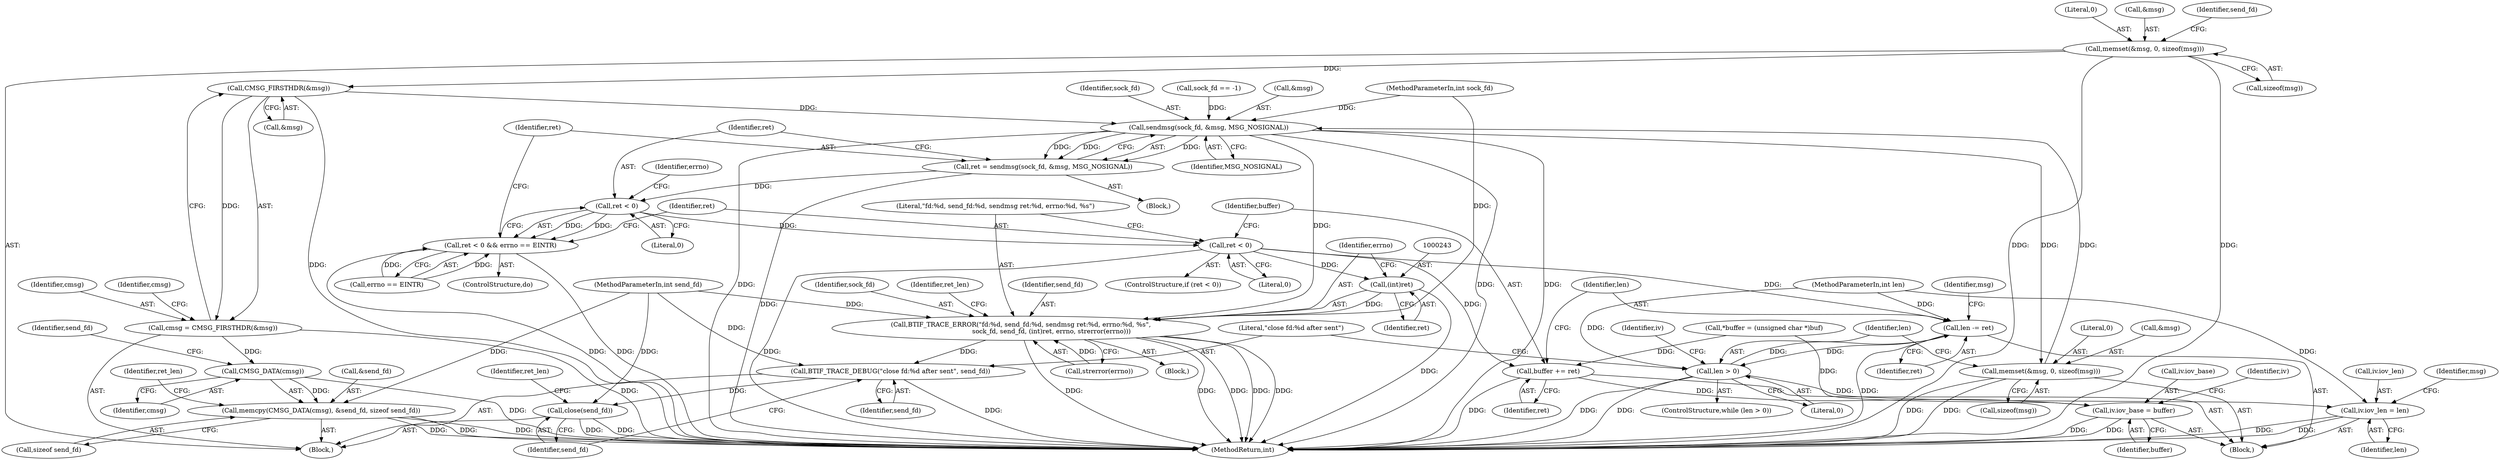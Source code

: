 digraph "0_Android_472271b153c5dc53c28beac55480a8d8434b2d5c_47@API" {
"1000114" [label="(Call,memset(&msg, 0, sizeof(msg)))"];
"1000153" [label="(Call,CMSG_FIRSTHDR(&msg))"];
"1000151" [label="(Call,cmsg = CMSG_FIRSTHDR(&msg))"];
"1000174" [label="(Call,CMSG_DATA(cmsg))"];
"1000173" [label="(Call,memcpy(CMSG_DATA(cmsg), &send_fd, sizeof send_fd))"];
"1000221" [label="(Call,sendmsg(sock_fd, &msg, MSG_NOSIGNAL))"];
"1000219" [label="(Call,ret = sendmsg(sock_fd, &msg, MSG_NOSIGNAL))"];
"1000227" [label="(Call,ret < 0)"];
"1000226" [label="(Call,ret < 0 && errno == EINTR)"];
"1000234" [label="(Call,ret < 0)"];
"1000242" [label="(Call,(int)ret)"];
"1000238" [label="(Call,BTIF_TRACE_ERROR(\"fd:%d, send_fd:%d, sendmsg ret:%d, errno:%d, %s\",\n                              sock_fd, send_fd, (int)ret, errno, strerror(errno)))"];
"1000265" [label="(Call,BTIF_TRACE_DEBUG(\"close fd:%d after sent\", send_fd))"];
"1000268" [label="(Call,close(send_fd))"];
"1000253" [label="(Call,buffer += ret)"];
"1000196" [label="(Call,iv.iov_base = buffer)"];
"1000256" [label="(Call,len -= ret)"];
"1000185" [label="(Call,len > 0)"];
"1000201" [label="(Call,iv.iov_len = len)"];
"1000259" [label="(Call,memset(&msg, 0, sizeof(msg)))"];
"1000241" [label="(Identifier,send_fd)"];
"1000205" [label="(Identifier,len)"];
"1000114" [label="(Call,memset(&msg, 0, sizeof(msg)))"];
"1000271" [label="(Identifier,ret_len)"];
"1000266" [label="(Literal,\"close fd:%d after sent\")"];
"1000186" [label="(Identifier,len)"];
"1000221" [label="(Call,sendmsg(sock_fd, &msg, MSG_NOSIGNAL))"];
"1000201" [label="(Call,iv.iov_len = len)"];
"1000184" [label="(ControlStructure,while (len > 0))"];
"1000263" [label="(Call,sizeof(msg))"];
"1000151" [label="(Call,cmsg = CMSG_FIRSTHDR(&msg))"];
"1000217" [label="(ControlStructure,do)"];
"1000268" [label="(Call,close(send_fd))"];
"1000227" [label="(Call,ret < 0)"];
"1000228" [label="(Identifier,ret)"];
"1000226" [label="(Call,ret < 0 && errno == EINTR)"];
"1000239" [label="(Literal,\"fd:%d, send_fd:%d, sendmsg ret:%d, errno:%d, %s\")"];
"1000260" [label="(Call,&msg)"];
"1000219" [label="(Call,ret = sendmsg(sock_fd, &msg, MSG_NOSIGNAL))"];
"1000117" [label="(Literal,0)"];
"1000104" [label="(MethodParameterIn,int send_fd)"];
"1000245" [label="(Identifier,errno)"];
"1000174" [label="(Call,CMSG_DATA(cmsg))"];
"1000229" [label="(Literal,0)"];
"1000178" [label="(Call,sizeof send_fd)"];
"1000262" [label="(Literal,0)"];
"1000272" [label="(MethodReturn,int)"];
"1000230" [label="(Call,errno == EINTR)"];
"1000246" [label="(Call,strerror(errno))"];
"1000240" [label="(Identifier,sock_fd)"];
"1000101" [label="(MethodParameterIn,int sock_fd)"];
"1000177" [label="(Identifier,send_fd)"];
"1000196" [label="(Call,iv.iov_base = buffer)"];
"1000115" [label="(Call,&msg)"];
"1000188" [label="(Block,)"];
"1000234" [label="(Call,ret < 0)"];
"1000261" [label="(Identifier,msg)"];
"1000225" [label="(Identifier,MSG_NOSIGNAL)"];
"1000235" [label="(Identifier,ret)"];
"1000124" [label="(Identifier,send_fd)"];
"1000187" [label="(Literal,0)"];
"1000220" [label="(Identifier,ret)"];
"1000200" [label="(Identifier,buffer)"];
"1000231" [label="(Identifier,errno)"];
"1000103" [label="(MethodParameterIn,int len)"];
"1000152" [label="(Identifier,cmsg)"];
"1000237" [label="(Block,)"];
"1000185" [label="(Call,len > 0)"];
"1000175" [label="(Identifier,cmsg)"];
"1000259" [label="(Call,memset(&msg, 0, sizeof(msg)))"];
"1000203" [label="(Identifier,iv)"];
"1000176" [label="(Call,&send_fd)"];
"1000208" [label="(Identifier,msg)"];
"1000173" [label="(Call,memcpy(CMSG_DATA(cmsg), &send_fd, sizeof send_fd))"];
"1000118" [label="(Call,sizeof(msg))"];
"1000238" [label="(Call,BTIF_TRACE_ERROR(\"fd:%d, send_fd:%d, sendmsg ret:%d, errno:%d, %s\",\n                              sock_fd, send_fd, (int)ret, errno, strerror(errno)))"];
"1000244" [label="(Identifier,ret)"];
"1000256" [label="(Call,len -= ret)"];
"1000158" [label="(Identifier,cmsg)"];
"1000236" [label="(Literal,0)"];
"1000253" [label="(Call,buffer += ret)"];
"1000192" [label="(Identifier,iv)"];
"1000197" [label="(Call,iv.iov_base)"];
"1000222" [label="(Identifier,sock_fd)"];
"1000182" [label="(Identifier,ret_len)"];
"1000242" [label="(Call,(int)ret)"];
"1000153" [label="(Call,CMSG_FIRSTHDR(&msg))"];
"1000255" [label="(Identifier,ret)"];
"1000202" [label="(Call,iv.iov_len)"];
"1000218" [label="(Block,)"];
"1000129" [label="(Call,sock_fd == -1)"];
"1000223" [label="(Call,&msg)"];
"1000249" [label="(Identifier,ret_len)"];
"1000257" [label="(Identifier,len)"];
"1000267" [label="(Identifier,send_fd)"];
"1000269" [label="(Identifier,send_fd)"];
"1000105" [label="(Block,)"];
"1000254" [label="(Identifier,buffer)"];
"1000265" [label="(Call,BTIF_TRACE_DEBUG(\"close fd:%d after sent\", send_fd))"];
"1000109" [label="(Call,*buffer = (unsigned char *)buf)"];
"1000154" [label="(Call,&msg)"];
"1000233" [label="(ControlStructure,if (ret < 0))"];
"1000258" [label="(Identifier,ret)"];
"1000114" -> "1000105"  [label="AST: "];
"1000114" -> "1000118"  [label="CFG: "];
"1000115" -> "1000114"  [label="AST: "];
"1000117" -> "1000114"  [label="AST: "];
"1000118" -> "1000114"  [label="AST: "];
"1000124" -> "1000114"  [label="CFG: "];
"1000114" -> "1000272"  [label="DDG: "];
"1000114" -> "1000272"  [label="DDG: "];
"1000114" -> "1000153"  [label="DDG: "];
"1000153" -> "1000151"  [label="AST: "];
"1000153" -> "1000154"  [label="CFG: "];
"1000154" -> "1000153"  [label="AST: "];
"1000151" -> "1000153"  [label="CFG: "];
"1000153" -> "1000272"  [label="DDG: "];
"1000153" -> "1000151"  [label="DDG: "];
"1000153" -> "1000221"  [label="DDG: "];
"1000151" -> "1000105"  [label="AST: "];
"1000152" -> "1000151"  [label="AST: "];
"1000158" -> "1000151"  [label="CFG: "];
"1000151" -> "1000272"  [label="DDG: "];
"1000151" -> "1000174"  [label="DDG: "];
"1000174" -> "1000173"  [label="AST: "];
"1000174" -> "1000175"  [label="CFG: "];
"1000175" -> "1000174"  [label="AST: "];
"1000177" -> "1000174"  [label="CFG: "];
"1000174" -> "1000272"  [label="DDG: "];
"1000174" -> "1000173"  [label="DDG: "];
"1000173" -> "1000105"  [label="AST: "];
"1000173" -> "1000178"  [label="CFG: "];
"1000176" -> "1000173"  [label="AST: "];
"1000178" -> "1000173"  [label="AST: "];
"1000182" -> "1000173"  [label="CFG: "];
"1000173" -> "1000272"  [label="DDG: "];
"1000173" -> "1000272"  [label="DDG: "];
"1000173" -> "1000272"  [label="DDG: "];
"1000104" -> "1000173"  [label="DDG: "];
"1000221" -> "1000219"  [label="AST: "];
"1000221" -> "1000225"  [label="CFG: "];
"1000222" -> "1000221"  [label="AST: "];
"1000223" -> "1000221"  [label="AST: "];
"1000225" -> "1000221"  [label="AST: "];
"1000219" -> "1000221"  [label="CFG: "];
"1000221" -> "1000272"  [label="DDG: "];
"1000221" -> "1000272"  [label="DDG: "];
"1000221" -> "1000272"  [label="DDG: "];
"1000221" -> "1000219"  [label="DDG: "];
"1000221" -> "1000219"  [label="DDG: "];
"1000221" -> "1000219"  [label="DDG: "];
"1000129" -> "1000221"  [label="DDG: "];
"1000101" -> "1000221"  [label="DDG: "];
"1000259" -> "1000221"  [label="DDG: "];
"1000221" -> "1000238"  [label="DDG: "];
"1000221" -> "1000259"  [label="DDG: "];
"1000219" -> "1000218"  [label="AST: "];
"1000220" -> "1000219"  [label="AST: "];
"1000228" -> "1000219"  [label="CFG: "];
"1000219" -> "1000272"  [label="DDG: "];
"1000219" -> "1000227"  [label="DDG: "];
"1000227" -> "1000226"  [label="AST: "];
"1000227" -> "1000229"  [label="CFG: "];
"1000228" -> "1000227"  [label="AST: "];
"1000229" -> "1000227"  [label="AST: "];
"1000231" -> "1000227"  [label="CFG: "];
"1000226" -> "1000227"  [label="CFG: "];
"1000227" -> "1000226"  [label="DDG: "];
"1000227" -> "1000226"  [label="DDG: "];
"1000227" -> "1000234"  [label="DDG: "];
"1000226" -> "1000217"  [label="AST: "];
"1000226" -> "1000230"  [label="CFG: "];
"1000230" -> "1000226"  [label="AST: "];
"1000220" -> "1000226"  [label="CFG: "];
"1000235" -> "1000226"  [label="CFG: "];
"1000226" -> "1000272"  [label="DDG: "];
"1000226" -> "1000272"  [label="DDG: "];
"1000230" -> "1000226"  [label="DDG: "];
"1000230" -> "1000226"  [label="DDG: "];
"1000234" -> "1000233"  [label="AST: "];
"1000234" -> "1000236"  [label="CFG: "];
"1000235" -> "1000234"  [label="AST: "];
"1000236" -> "1000234"  [label="AST: "];
"1000239" -> "1000234"  [label="CFG: "];
"1000254" -> "1000234"  [label="CFG: "];
"1000234" -> "1000272"  [label="DDG: "];
"1000234" -> "1000242"  [label="DDG: "];
"1000234" -> "1000253"  [label="DDG: "];
"1000234" -> "1000256"  [label="DDG: "];
"1000242" -> "1000238"  [label="AST: "];
"1000242" -> "1000244"  [label="CFG: "];
"1000243" -> "1000242"  [label="AST: "];
"1000244" -> "1000242"  [label="AST: "];
"1000245" -> "1000242"  [label="CFG: "];
"1000242" -> "1000272"  [label="DDG: "];
"1000242" -> "1000238"  [label="DDG: "];
"1000238" -> "1000237"  [label="AST: "];
"1000238" -> "1000246"  [label="CFG: "];
"1000239" -> "1000238"  [label="AST: "];
"1000240" -> "1000238"  [label="AST: "];
"1000241" -> "1000238"  [label="AST: "];
"1000245" -> "1000238"  [label="AST: "];
"1000246" -> "1000238"  [label="AST: "];
"1000249" -> "1000238"  [label="CFG: "];
"1000238" -> "1000272"  [label="DDG: "];
"1000238" -> "1000272"  [label="DDG: "];
"1000238" -> "1000272"  [label="DDG: "];
"1000238" -> "1000272"  [label="DDG: "];
"1000238" -> "1000272"  [label="DDG: "];
"1000101" -> "1000238"  [label="DDG: "];
"1000104" -> "1000238"  [label="DDG: "];
"1000246" -> "1000238"  [label="DDG: "];
"1000238" -> "1000265"  [label="DDG: "];
"1000265" -> "1000105"  [label="AST: "];
"1000265" -> "1000267"  [label="CFG: "];
"1000266" -> "1000265"  [label="AST: "];
"1000267" -> "1000265"  [label="AST: "];
"1000269" -> "1000265"  [label="CFG: "];
"1000265" -> "1000272"  [label="DDG: "];
"1000104" -> "1000265"  [label="DDG: "];
"1000265" -> "1000268"  [label="DDG: "];
"1000268" -> "1000105"  [label="AST: "];
"1000268" -> "1000269"  [label="CFG: "];
"1000269" -> "1000268"  [label="AST: "];
"1000271" -> "1000268"  [label="CFG: "];
"1000268" -> "1000272"  [label="DDG: "];
"1000268" -> "1000272"  [label="DDG: "];
"1000104" -> "1000268"  [label="DDG: "];
"1000253" -> "1000188"  [label="AST: "];
"1000253" -> "1000255"  [label="CFG: "];
"1000254" -> "1000253"  [label="AST: "];
"1000255" -> "1000253"  [label="AST: "];
"1000257" -> "1000253"  [label="CFG: "];
"1000253" -> "1000272"  [label="DDG: "];
"1000253" -> "1000196"  [label="DDG: "];
"1000109" -> "1000253"  [label="DDG: "];
"1000196" -> "1000188"  [label="AST: "];
"1000196" -> "1000200"  [label="CFG: "];
"1000197" -> "1000196"  [label="AST: "];
"1000200" -> "1000196"  [label="AST: "];
"1000203" -> "1000196"  [label="CFG: "];
"1000196" -> "1000272"  [label="DDG: "];
"1000196" -> "1000272"  [label="DDG: "];
"1000109" -> "1000196"  [label="DDG: "];
"1000256" -> "1000188"  [label="AST: "];
"1000256" -> "1000258"  [label="CFG: "];
"1000257" -> "1000256"  [label="AST: "];
"1000258" -> "1000256"  [label="AST: "];
"1000261" -> "1000256"  [label="CFG: "];
"1000256" -> "1000272"  [label="DDG: "];
"1000256" -> "1000185"  [label="DDG: "];
"1000103" -> "1000256"  [label="DDG: "];
"1000185" -> "1000256"  [label="DDG: "];
"1000185" -> "1000184"  [label="AST: "];
"1000185" -> "1000187"  [label="CFG: "];
"1000186" -> "1000185"  [label="AST: "];
"1000187" -> "1000185"  [label="AST: "];
"1000192" -> "1000185"  [label="CFG: "];
"1000266" -> "1000185"  [label="CFG: "];
"1000185" -> "1000272"  [label="DDG: "];
"1000185" -> "1000272"  [label="DDG: "];
"1000103" -> "1000185"  [label="DDG: "];
"1000185" -> "1000201"  [label="DDG: "];
"1000201" -> "1000188"  [label="AST: "];
"1000201" -> "1000205"  [label="CFG: "];
"1000202" -> "1000201"  [label="AST: "];
"1000205" -> "1000201"  [label="AST: "];
"1000208" -> "1000201"  [label="CFG: "];
"1000201" -> "1000272"  [label="DDG: "];
"1000201" -> "1000272"  [label="DDG: "];
"1000103" -> "1000201"  [label="DDG: "];
"1000259" -> "1000188"  [label="AST: "];
"1000259" -> "1000263"  [label="CFG: "];
"1000260" -> "1000259"  [label="AST: "];
"1000262" -> "1000259"  [label="AST: "];
"1000263" -> "1000259"  [label="AST: "];
"1000186" -> "1000259"  [label="CFG: "];
"1000259" -> "1000272"  [label="DDG: "];
"1000259" -> "1000272"  [label="DDG: "];
}
